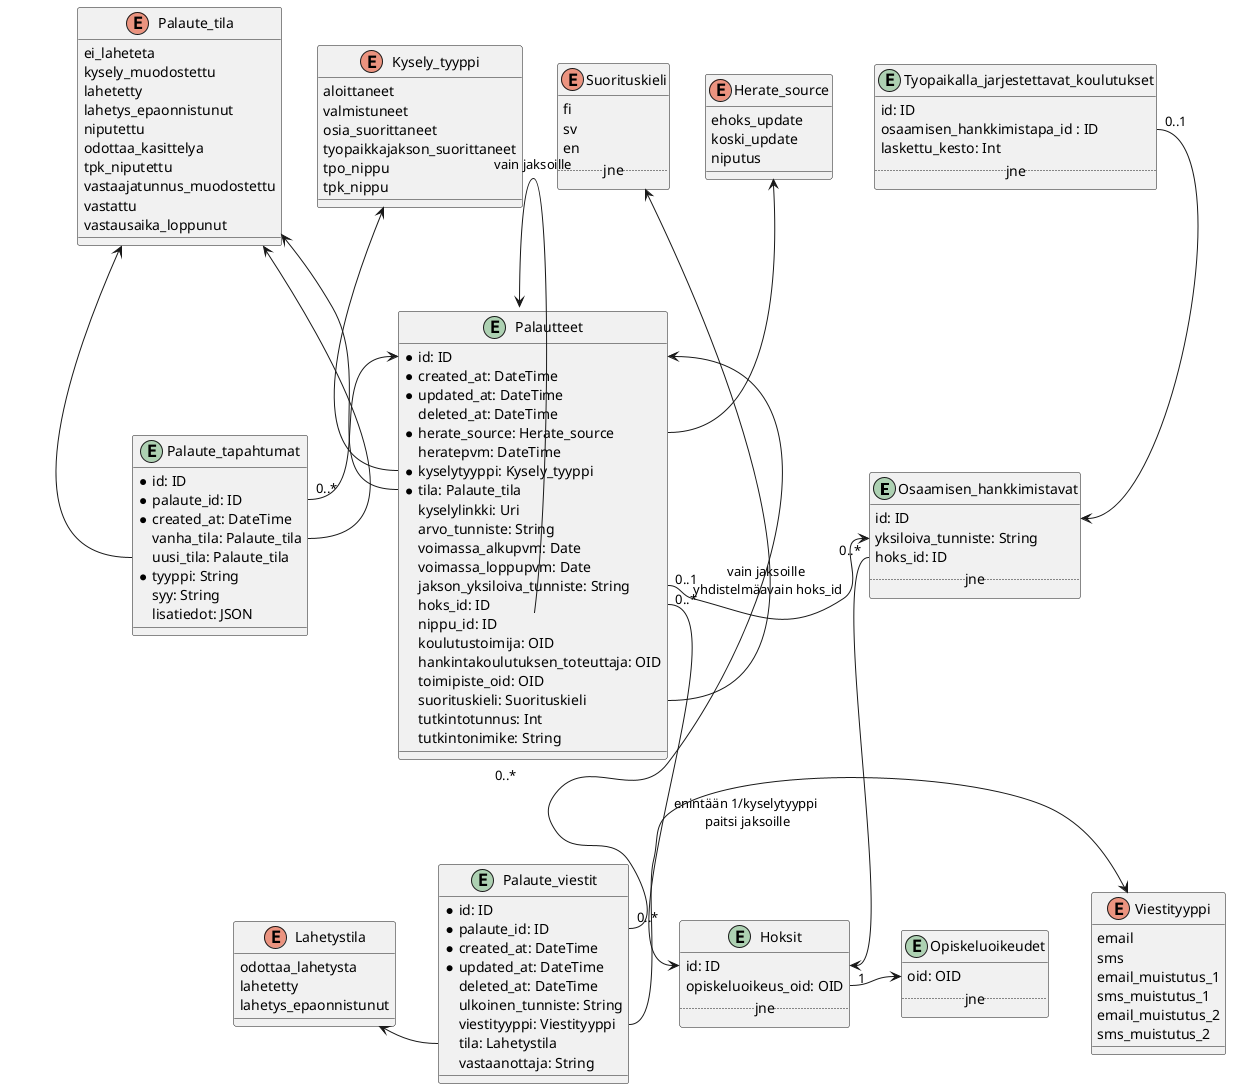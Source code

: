 @startuml
entity Osaamisen_hankkimistavat {
  id: ID
  yksiloiva_tunniste: String
  hoks_id: ID
  .. jne ..
}

entity Tyopaikalla_jarjestettavat_koulutukset {
  id: ID
  osaamisen_hankkimistapa_id : ID
  laskettu_kesto: Int
  .. jne ..
}

entity Hoksit {
  id: ID
  opiskeluoikeus_oid: OID
  .. jne ..
}

entity Opiskeluoikeudet {
  oid: OID
  .. jne ..
}

Tyopaikalla_jarjestettavat_koulutukset::osaamisen_hankkimistapa_id "0..1" --> Osaamisen_hankkimistavat::id
Osaamisen_hankkimistavat::hoks_id "0..*" --> Hoksit::id
Hoksit::opiskeluoikeus_oid "1" -> Opiskeluoikeudet::oid

enum Palaute_tila {
  ei_laheteta
  kysely_muodostettu
  lahetetty
  lahetys_epaonnistunut
  niputettu
  odottaa_kasittelya
  tpk_niputettu
  vastaajatunnus_muodostettu
  vastattu
  vastausaika_loppunut
}

enum Kysely_tyyppi {
  aloittaneet
  valmistuneet
  osia_suorittaneet
  tyopaikkajakson_suorittaneet
  tpo_nippu
  tpk_nippu
}

enum Suorituskieli {
  fi
  sv
  en
  .. jne ..
}

enum Herate_source {
  ehoks_update
  koski_update
  niputus
}

enum Viestityyppi {
  email
  sms
  email_muistutus_1
  sms_muistutus_1
  email_muistutus_2
  sms_muistutus_2
}

enum Lahetystila {
  odottaa_lahetysta
  lahetetty
  lahetys_epaonnistunut
}

entity Palautteet {
  * id: ID
  * created_at: DateTime
  * updated_at: DateTime
  deleted_at: DateTime
  * herate_source: Herate_source
  heratepvm: DateTime
  * kyselytyyppi: Kysely_tyyppi
  * tila: Palaute_tila
  kyselylinkki: Uri
  arvo_tunniste: String
  voimassa_alkupvm: Date
  voimassa_loppupvm: Date
  jakson_yksiloiva_tunniste: String
  hoks_id: ID
  nippu_id: ID
  koulutustoimija: OID
  hankintakoulutuksen_toteuttaja: OID
  toimipiste_oid: OID
  suorituskieli: Suorituskieli
  tutkintotunnus: Int
  tutkintonimike: String
}

Herate_source <-- Palautteet::herate_source
Kysely_tyyppi <-- Palautteet::kyselytyyppi
Palaute_tila <-- Palautteet::tila
Palautteet::hoks_id "0..*" -> Hoksit::id : enintään 1/kyselytyyppi \npaitsi jaksoille
Palautteet::jakson_yksiloiva_tunniste "0..1" -> Osaamisen_hankkimistavat::yksiloiva_tunniste : vain jaksoille \nyhdistelmäavain hoks_id
Suorituskieli <-- Palautteet::suorituskieli
Palautteet <-- "0..*" Palautteet::nippu_id : vain jaksoille

entity Palaute_tapahtumat {
  * id: ID
  * palaute_id: ID
  * created_at: DateTime
  vanha_tila: Palaute_tila
  uusi_tila: Palaute_tila
  * tyyppi: String
  syy: String
  lisatiedot: JSON
}

Palaute_tapahtumat::palaute_id "0..*" -> Palautteet::id
Palaute_tila <-- Palaute_tapahtumat::vanha_tila
Palaute_tila <-- Palaute_tapahtumat::uusi_tila

entity Palaute_viestit {
  * id: ID
  * palaute_id: ID
  * created_at: DateTime
  * updated_at: DateTime
  deleted_at: DateTime
  ulkoinen_tunniste: String
  viestityyppi: Viestityyppi
  tila: Lahetystila
  vastaanottaja: String
}

Palautteet::id <-- "0..*" Palaute_viestit::palaute_id
Palaute_viestit::viestityyppi -> Viestityyppi
Lahetystila <- Palaute_viestit::tila

@enduml
